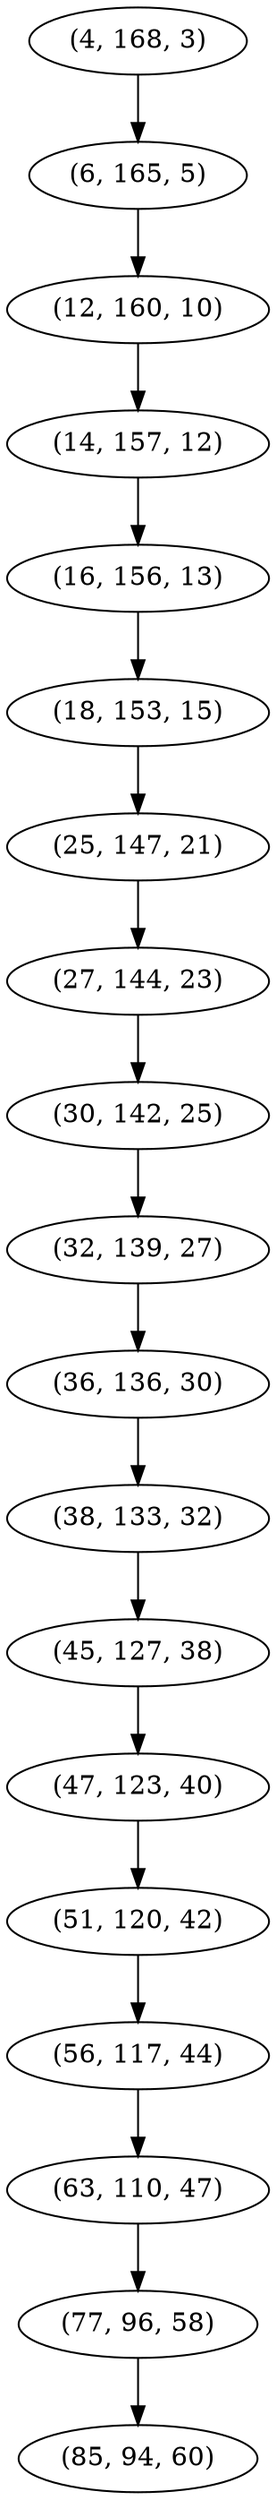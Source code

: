 digraph tree {
    "(4, 168, 3)";
    "(6, 165, 5)";
    "(12, 160, 10)";
    "(14, 157, 12)";
    "(16, 156, 13)";
    "(18, 153, 15)";
    "(25, 147, 21)";
    "(27, 144, 23)";
    "(30, 142, 25)";
    "(32, 139, 27)";
    "(36, 136, 30)";
    "(38, 133, 32)";
    "(45, 127, 38)";
    "(47, 123, 40)";
    "(51, 120, 42)";
    "(56, 117, 44)";
    "(63, 110, 47)";
    "(77, 96, 58)";
    "(85, 94, 60)";
    "(4, 168, 3)" -> "(6, 165, 5)";
    "(6, 165, 5)" -> "(12, 160, 10)";
    "(12, 160, 10)" -> "(14, 157, 12)";
    "(14, 157, 12)" -> "(16, 156, 13)";
    "(16, 156, 13)" -> "(18, 153, 15)";
    "(18, 153, 15)" -> "(25, 147, 21)";
    "(25, 147, 21)" -> "(27, 144, 23)";
    "(27, 144, 23)" -> "(30, 142, 25)";
    "(30, 142, 25)" -> "(32, 139, 27)";
    "(32, 139, 27)" -> "(36, 136, 30)";
    "(36, 136, 30)" -> "(38, 133, 32)";
    "(38, 133, 32)" -> "(45, 127, 38)";
    "(45, 127, 38)" -> "(47, 123, 40)";
    "(47, 123, 40)" -> "(51, 120, 42)";
    "(51, 120, 42)" -> "(56, 117, 44)";
    "(56, 117, 44)" -> "(63, 110, 47)";
    "(63, 110, 47)" -> "(77, 96, 58)";
    "(77, 96, 58)" -> "(85, 94, 60)";
}
